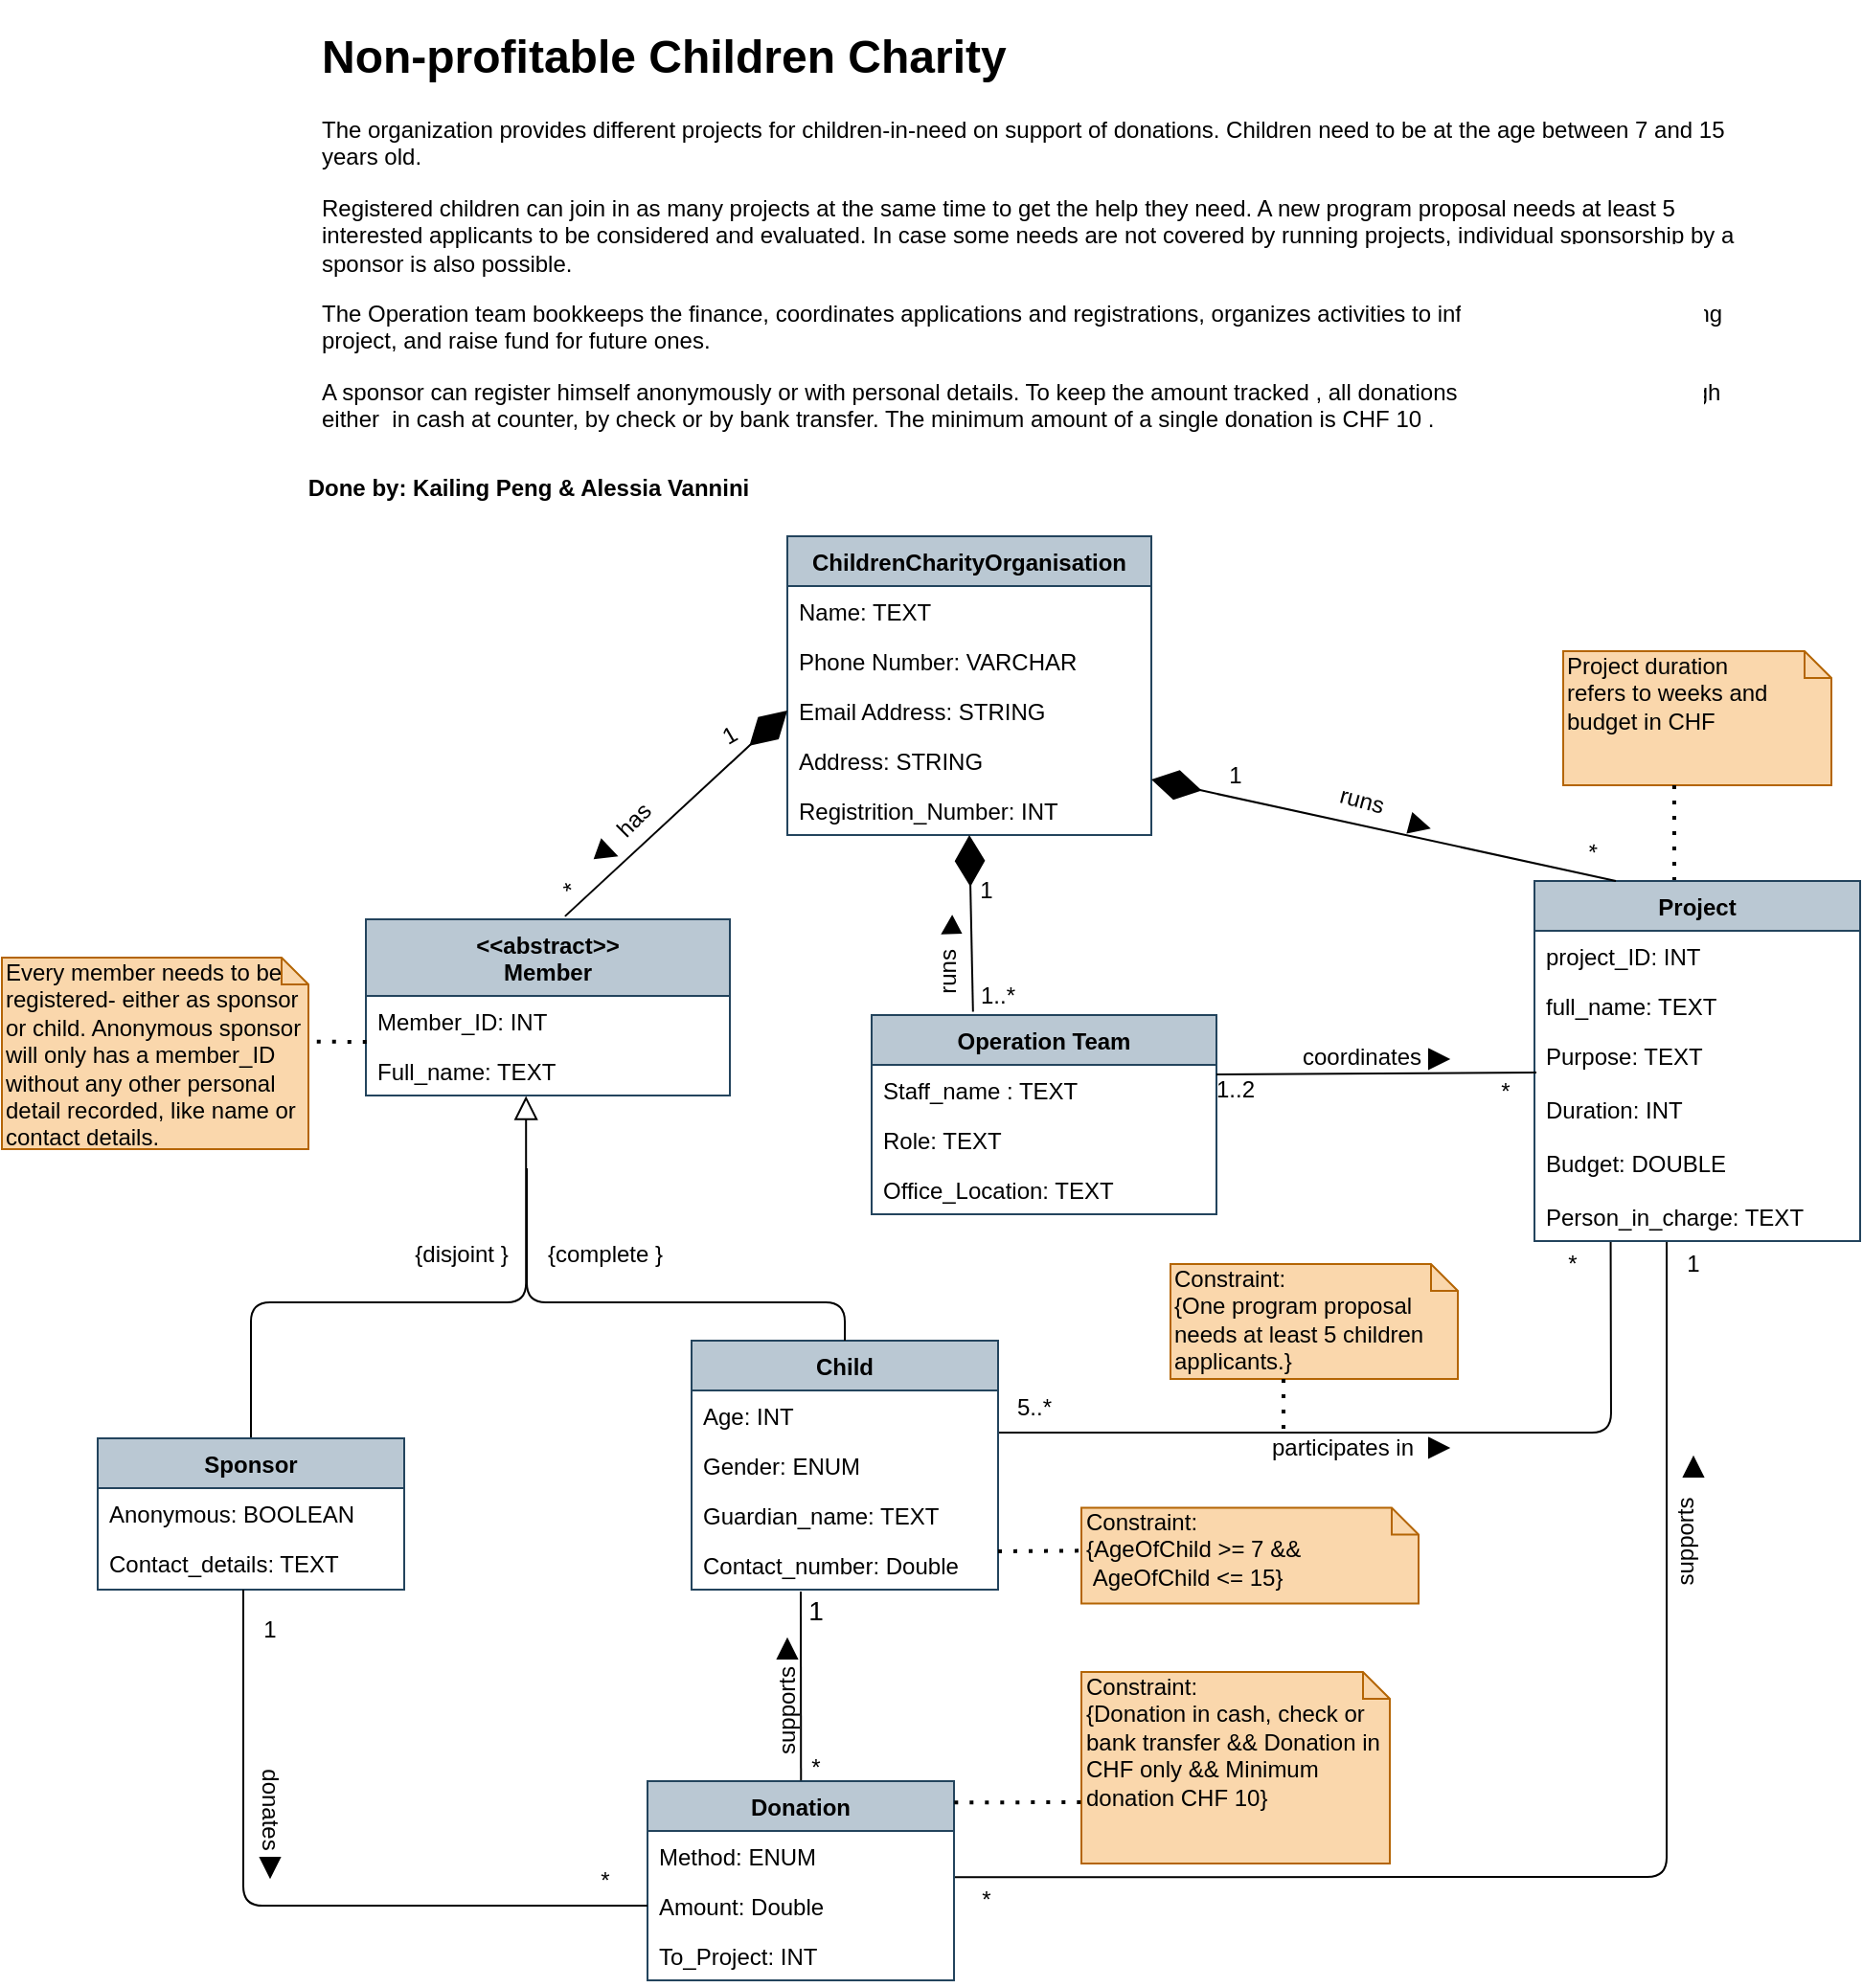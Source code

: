 <mxfile version="13.8.3" type="device"><diagram id="3w_7smm7l0KgoRX4Bl_s" name="Page-1"><mxGraphModel dx="1622" dy="764" grid="1" gridSize="10" guides="1" tooltips="1" connect="1" arrows="1" fold="1" page="1" pageScale="1" pageWidth="1654" pageHeight="1169" math="0" shadow="0"><root><mxCell id="0"/><mxCell id="1" parent="0"/><mxCell id="P89a4jLmQHlKGPO2Y_jE-14" value="Constraint:&lt;br&gt;{One program proposal needs at least 5 children applicants.}" style="shape=note;whiteSpace=wrap;html=1;size=14;verticalAlign=top;align=left;spacingTop=-6;fillColor=#fad7ac;strokeColor=#b46504;" parent="1" vertex="1"><mxGeometry x="940" y="720" width="150" height="60" as="geometry"/></mxCell><mxCell id="P89a4jLmQHlKGPO2Y_jE-15" value="coordinates" style="text;html=1;strokeColor=none;fillColor=none;align=center;verticalAlign=middle;whiteSpace=wrap;rounded=0;" parent="1" vertex="1"><mxGeometry x="1020" y="607" width="40" height="9" as="geometry"/></mxCell><mxCell id="P89a4jLmQHlKGPO2Y_jE-16" value="" style="endArrow=none;html=1;entryX=0.234;entryY=0.993;entryDx=0;entryDy=0;entryPerimeter=0;" parent="1" target="P89a4jLmQHlKGPO2Y_jE-109" edge="1"><mxGeometry width="50" height="50" relative="1" as="geometry"><mxPoint x="850" y="808" as="sourcePoint"/><mxPoint x="1200" y="710" as="targetPoint"/><Array as="points"><mxPoint x="1170" y="808"/></Array></mxGeometry></mxCell><mxCell id="P89a4jLmQHlKGPO2Y_jE-17" value="" style="endArrow=none;html=1;exitX=0.999;exitY=-0.073;exitDx=0;exitDy=0;entryX=0.406;entryY=1.015;entryDx=0;entryDy=0;entryPerimeter=0;exitPerimeter=0;" parent="1" source="P89a4jLmQHlKGPO2Y_jE-35" target="P89a4jLmQHlKGPO2Y_jE-109" edge="1"><mxGeometry width="50" height="50" relative="1" as="geometry"><mxPoint x="610" y="770" as="sourcePoint"/><mxPoint x="1190" y="720" as="targetPoint"/><Array as="points"><mxPoint x="1199" y="1040"/></Array></mxGeometry></mxCell><mxCell id="P89a4jLmQHlKGPO2Y_jE-1" value="ChildrenCharityOrganisation" style="swimlane;fontStyle=1;align=center;verticalAlign=top;childLayout=stackLayout;horizontal=1;startSize=26;horizontalStack=0;resizeParent=1;resizeLast=0;collapsible=1;marginBottom=0;rounded=0;shadow=0;strokeWidth=1;fillColor=#bac8d3;strokeColor=#23445d;" parent="1" vertex="1"><mxGeometry x="740" y="340" width="190" height="156" as="geometry"><mxRectangle x="230" y="140" width="160" height="26" as="alternateBounds"/></mxGeometry></mxCell><mxCell id="P89a4jLmQHlKGPO2Y_jE-2" value="Name: TEXT" style="text;align=left;verticalAlign=top;spacingLeft=4;spacingRight=4;overflow=hidden;rotatable=0;points=[[0,0.5],[1,0.5]];portConstraint=eastwest;" parent="P89a4jLmQHlKGPO2Y_jE-1" vertex="1"><mxGeometry y="26" width="190" height="26" as="geometry"/></mxCell><mxCell id="P89a4jLmQHlKGPO2Y_jE-3" value="Phone Number: VARCHAR" style="text;align=left;verticalAlign=top;spacingLeft=4;spacingRight=4;overflow=hidden;rotatable=0;points=[[0,0.5],[1,0.5]];portConstraint=eastwest;rounded=0;shadow=0;html=0;" parent="P89a4jLmQHlKGPO2Y_jE-1" vertex="1"><mxGeometry y="52" width="190" height="26" as="geometry"/></mxCell><mxCell id="P89a4jLmQHlKGPO2Y_jE-4" value="Email Address: STRING" style="text;align=left;verticalAlign=top;spacingLeft=4;spacingRight=4;overflow=hidden;rotatable=0;points=[[0,0.5],[1,0.5]];portConstraint=eastwest;rounded=0;shadow=0;html=0;" parent="P89a4jLmQHlKGPO2Y_jE-1" vertex="1"><mxGeometry y="78" width="190" height="26" as="geometry"/></mxCell><mxCell id="P89a4jLmQHlKGPO2Y_jE-5" value="Address: STRING" style="text;align=left;verticalAlign=top;spacingLeft=4;spacingRight=4;overflow=hidden;rotatable=0;points=[[0,0.5],[1,0.5]];portConstraint=eastwest;rounded=0;shadow=0;html=0;" parent="P89a4jLmQHlKGPO2Y_jE-1" vertex="1"><mxGeometry y="104" width="190" height="26" as="geometry"/></mxCell><mxCell id="P89a4jLmQHlKGPO2Y_jE-6" value="Registrition_Number: INT" style="text;align=left;verticalAlign=top;spacingLeft=4;spacingRight=4;overflow=hidden;rotatable=0;points=[[0,0.5],[1,0.5]];portConstraint=eastwest;rounded=0;shadow=0;html=0;" parent="P89a4jLmQHlKGPO2Y_jE-1" vertex="1"><mxGeometry y="130" width="190" height="26" as="geometry"/></mxCell><mxCell id="P89a4jLmQHlKGPO2Y_jE-41" value="&lt;&lt;abstract&gt;&gt;&#10;Member" style="swimlane;fontStyle=1;align=center;verticalAlign=top;childLayout=stackLayout;horizontal=1;startSize=40;horizontalStack=0;resizeParent=1;resizeParentMax=0;resizeLast=0;collapsible=1;marginBottom=0;fillColor=#bac8d3;strokeColor=#23445d;" parent="1" vertex="1"><mxGeometry x="520" y="540" width="190" height="92" as="geometry"/></mxCell><mxCell id="P89a4jLmQHlKGPO2Y_jE-42" value="Member_ID: INT&#10;" style="text;strokeColor=none;fillColor=none;align=left;verticalAlign=top;spacingLeft=4;spacingRight=4;overflow=hidden;rotatable=0;points=[[0,0.5],[1,0.5]];portConstraint=eastwest;" parent="P89a4jLmQHlKGPO2Y_jE-41" vertex="1"><mxGeometry y="40" width="190" height="26" as="geometry"/></mxCell><mxCell id="P89a4jLmQHlKGPO2Y_jE-44" value="Full_name: TEXT" style="text;strokeColor=none;fillColor=none;align=left;verticalAlign=top;spacingLeft=4;spacingRight=4;overflow=hidden;rotatable=0;points=[[0,0.5],[1,0.5]];portConstraint=eastwest;" parent="P89a4jLmQHlKGPO2Y_jE-41" vertex="1"><mxGeometry y="66" width="190" height="26" as="geometry"/></mxCell><mxCell id="P89a4jLmQHlKGPO2Y_jE-47" value="Child" style="swimlane;fontStyle=1;align=center;verticalAlign=top;childLayout=stackLayout;horizontal=1;startSize=26;horizontalStack=0;resizeParent=1;resizeLast=0;collapsible=1;marginBottom=0;rounded=0;shadow=0;strokeWidth=1;fillColor=#bac8d3;strokeColor=#23445d;" parent="1" vertex="1"><mxGeometry x="690" y="760" width="160" height="130" as="geometry"><mxRectangle x="340" y="380" width="170" height="26" as="alternateBounds"/></mxGeometry></mxCell><mxCell id="P89a4jLmQHlKGPO2Y_jE-48" value="Age: INT" style="text;align=left;verticalAlign=top;spacingLeft=4;spacingRight=4;overflow=hidden;rotatable=0;points=[[0,0.5],[1,0.5]];portConstraint=eastwest;" parent="P89a4jLmQHlKGPO2Y_jE-47" vertex="1"><mxGeometry y="26" width="160" height="26" as="geometry"/></mxCell><mxCell id="P89a4jLmQHlKGPO2Y_jE-49" value="Gender: ENUM" style="text;align=left;verticalAlign=top;spacingLeft=4;spacingRight=4;overflow=hidden;rotatable=0;points=[[0,0.5],[1,0.5]];portConstraint=eastwest;" parent="P89a4jLmQHlKGPO2Y_jE-47" vertex="1"><mxGeometry y="52" width="160" height="26" as="geometry"/></mxCell><mxCell id="P89a4jLmQHlKGPO2Y_jE-90" value="Guardian_name: TEXT" style="text;align=left;verticalAlign=top;spacingLeft=4;spacingRight=4;overflow=hidden;rotatable=0;points=[[0,0.5],[1,0.5]];portConstraint=eastwest;" parent="P89a4jLmQHlKGPO2Y_jE-47" vertex="1"><mxGeometry y="78" width="160" height="26" as="geometry"/></mxCell><mxCell id="P89a4jLmQHlKGPO2Y_jE-51" value="Contact_number: Double" style="text;align=left;verticalAlign=top;spacingLeft=4;spacingRight=4;overflow=hidden;rotatable=0;points=[[0,0.5],[1,0.5]];portConstraint=eastwest;" parent="P89a4jLmQHlKGPO2Y_jE-47" vertex="1"><mxGeometry y="104" width="160" height="26" as="geometry"/></mxCell><mxCell id="P89a4jLmQHlKGPO2Y_jE-25" value="&lt;div&gt;Project duration &lt;br&gt;&lt;/div&gt;&lt;div&gt;refers to weeks and budget in CHF&amp;nbsp;&lt;br&gt;&lt;/div&gt;" style="shape=note;whiteSpace=wrap;html=1;size=14;verticalAlign=top;align=left;spacingTop=-6;fillColor=#fad7ac;strokeColor=#b46504;" parent="1" vertex="1"><mxGeometry x="1145" y="400" width="140" height="70" as="geometry"/></mxCell><mxCell id="P89a4jLmQHlKGPO2Y_jE-26" value="" style="endArrow=none;dashed=1;html=1;dashPattern=1 3;strokeWidth=2;entryX=0.414;entryY=1;entryDx=0;entryDy=0;entryPerimeter=0;" parent="1" target="P89a4jLmQHlKGPO2Y_jE-25" edge="1"><mxGeometry width="50" height="50" relative="1" as="geometry"><mxPoint x="1203" y="520" as="sourcePoint"/><mxPoint x="1197" y="440" as="targetPoint"/></mxGeometry></mxCell><mxCell id="P89a4jLmQHlKGPO2Y_jE-31" value="&lt;h1&gt;Non-profitable Children Charity&lt;br&gt;&lt;/h1&gt;&lt;p&gt;The organization provides different projects for children-in-need on support of donations. Children need to be at the age between 7 and 15 years old.&amp;nbsp;&lt;/p&gt;&lt;p&gt;Registered children can join in as many projects at the same time to get the help they need. A new program proposal needs at least 5 interested applicants to be considered and evaluated. In case some needs are not covered by running projects, individual sponsorship by a sponsor is also possible. &lt;br&gt;&lt;/p&gt;&lt;p&gt;The Operation team bookkeeps the finance, coordinates applications and registrations, organizes activities to inform sponsors of on-going project, and raise fund for future ones.&lt;/p&gt;&lt;p&gt;A sponsor can register himself anonymously or with personal details. To keep the amount tracked , all donations need to be made through either&amp;nbsp; in cash at counter, by check or by bank transfer. The minimum amount of a single donation is CHF 10 .&amp;nbsp;&amp;nbsp;&lt;/p&gt;" style="text;html=1;strokeColor=none;fillColor=none;spacing=5;spacingTop=-20;whiteSpace=wrap;overflow=hidden;rounded=0;" parent="1" vertex="1"><mxGeometry x="492" y="70" width="756" height="220" as="geometry"/></mxCell><mxCell id="P89a4jLmQHlKGPO2Y_jE-38" value="donates " style="text;html=1;strokeColor=none;fillColor=none;align=center;verticalAlign=middle;whiteSpace=wrap;rounded=0;rotation=90;" parent="1" vertex="1"><mxGeometry x="440" y="990" width="60" height="30" as="geometry"/></mxCell><mxCell id="P89a4jLmQHlKGPO2Y_jE-20" value="Project" style="swimlane;fontStyle=1;align=center;verticalAlign=middle;childLayout=stackLayout;horizontal=1;startSize=26;horizontalStack=0;resizeParent=1;resizeParentMax=0;resizeLast=0;collapsible=1;marginBottom=0;fillColor=#bac8d3;strokeColor=#23445d;" parent="1" vertex="1"><mxGeometry x="1130" y="520" width="170" height="188" as="geometry"/></mxCell><mxCell id="P89a4jLmQHlKGPO2Y_jE-21" value="project_ID: INT" style="text;strokeColor=none;fillColor=none;align=left;verticalAlign=top;spacingLeft=4;spacingRight=4;overflow=hidden;rotatable=0;points=[[0,0.5],[1,0.5]];portConstraint=eastwest;" parent="P89a4jLmQHlKGPO2Y_jE-20" vertex="1"><mxGeometry y="26" width="170" height="26" as="geometry"/></mxCell><mxCell id="P89a4jLmQHlKGPO2Y_jE-54" value="full_name: TEXT" style="text;strokeColor=none;fillColor=none;align=left;verticalAlign=top;spacingLeft=4;spacingRight=4;overflow=hidden;rotatable=0;points=[[0,0.5],[1,0.5]];portConstraint=eastwest;" parent="P89a4jLmQHlKGPO2Y_jE-20" vertex="1"><mxGeometry y="52" width="170" height="26" as="geometry"/></mxCell><mxCell id="P89a4jLmQHlKGPO2Y_jE-22" value="Purpose: TEXT" style="text;strokeColor=none;fillColor=none;align=left;verticalAlign=top;spacingLeft=4;spacingRight=4;overflow=hidden;rotatable=0;points=[[0,0.5],[1,0.5]];portConstraint=eastwest;" parent="P89a4jLmQHlKGPO2Y_jE-20" vertex="1"><mxGeometry y="78" width="170" height="28" as="geometry"/></mxCell><mxCell id="P89a4jLmQHlKGPO2Y_jE-23" value="Duration: INT" style="text;strokeColor=none;fillColor=none;align=left;verticalAlign=top;spacingLeft=4;spacingRight=4;overflow=hidden;rotatable=0;points=[[0,0.5],[1,0.5]];portConstraint=eastwest;" parent="P89a4jLmQHlKGPO2Y_jE-20" vertex="1"><mxGeometry y="106" width="170" height="28" as="geometry"/></mxCell><mxCell id="P89a4jLmQHlKGPO2Y_jE-24" value="Budget: DOUBLE" style="text;strokeColor=none;fillColor=none;align=left;verticalAlign=top;spacingLeft=4;spacingRight=4;overflow=hidden;rotatable=0;points=[[0,0.5],[1,0.5]];portConstraint=eastwest;" parent="P89a4jLmQHlKGPO2Y_jE-20" vertex="1"><mxGeometry y="134" width="170" height="28" as="geometry"/></mxCell><mxCell id="P89a4jLmQHlKGPO2Y_jE-109" value="Person_in_charge: TEXT" style="text;align=left;verticalAlign=top;spacingLeft=4;spacingRight=4;overflow=hidden;rotatable=0;points=[[0,0.5],[1,0.5]];portConstraint=eastwest;rounded=0;shadow=0;html=0;" parent="P89a4jLmQHlKGPO2Y_jE-20" vertex="1"><mxGeometry y="162" width="170" height="26" as="geometry"/></mxCell><mxCell id="P89a4jLmQHlKGPO2Y_jE-57" value="Every member needs to be registered- either as sponsor or child. Anonymous sponsor will only has a member_ID without any other personal detail recorded, like name or contact details." style="shape=note;whiteSpace=wrap;html=1;size=14;verticalAlign=top;align=left;spacingTop=-6;fillColor=#fad7ac;strokeColor=#b46504;" parent="1" vertex="1"><mxGeometry x="330" y="560" width="160" height="100" as="geometry"/></mxCell><mxCell id="P89a4jLmQHlKGPO2Y_jE-58" value="" style="endArrow=none;dashed=1;html=1;dashPattern=1 3;strokeWidth=2;exitX=0.002;exitY=-0.075;exitDx=0;exitDy=0;exitPerimeter=0;entryX=1;entryY=0.438;entryDx=0;entryDy=0;entryPerimeter=0;" parent="1" source="P89a4jLmQHlKGPO2Y_jE-44" target="P89a4jLmQHlKGPO2Y_jE-57" edge="1"><mxGeometry width="50" height="50" relative="1" as="geometry"><mxPoint x="530" y="615.0" as="sourcePoint"/><mxPoint x="441.76" y="615" as="targetPoint"/></mxGeometry></mxCell><mxCell id="P89a4jLmQHlKGPO2Y_jE-64" value="" style="endArrow=block;html=1;edgeStyle=orthogonalEdgeStyle;entryX=0.44;entryY=1.012;entryDx=0;entryDy=0;entryPerimeter=0;endFill=0;endSize=10;" parent="1" source="P89a4jLmQHlKGPO2Y_jE-27" target="P89a4jLmQHlKGPO2Y_jE-44" edge="1"><mxGeometry width="50" height="50" relative="1" as="geometry"><mxPoint x="380.0" y="911" as="sourcePoint"/><mxPoint x="602.84" y="658.702" as="targetPoint"/><Array as="points"><mxPoint x="460" y="740"/><mxPoint x="604" y="740"/></Array></mxGeometry></mxCell><mxCell id="P89a4jLmQHlKGPO2Y_jE-65" value="" style="endArrow=none;html=1;edgeStyle=orthogonalEdgeStyle;exitX=0.5;exitY=0;exitDx=0;exitDy=0;endFill=0;" parent="1" source="P89a4jLmQHlKGPO2Y_jE-47" edge="1"><mxGeometry width="50" height="50" relative="1" as="geometry"><mxPoint x="470" y="740" as="sourcePoint"/><mxPoint x="604" y="670" as="targetPoint"/><Array as="points"><mxPoint x="770" y="740"/><mxPoint x="604" y="740"/></Array></mxGeometry></mxCell><mxCell id="P89a4jLmQHlKGPO2Y_jE-71" value="{complete }" style="text;html=1;strokeColor=none;fillColor=none;align=center;verticalAlign=middle;whiteSpace=wrap;rounded=0;" parent="1" vertex="1"><mxGeometry x="610" y="710" width="70" height="10" as="geometry"/></mxCell><mxCell id="P89a4jLmQHlKGPO2Y_jE-74" value="*" style="text;html=1;strokeColor=none;fillColor=none;align=center;verticalAlign=middle;whiteSpace=wrap;rounded=0;rotation=-25;" parent="1" vertex="1"><mxGeometry x="616" y="520" width="20" height="10" as="geometry"/></mxCell><mxCell id="P89a4jLmQHlKGPO2Y_jE-75" value="&lt;font style=&quot;font-size: 12px&quot;&gt;1&lt;/font&gt;" style="text;html=1;strokeColor=none;fillColor=none;align=center;verticalAlign=middle;whiteSpace=wrap;rounded=0;rotation=-30;" parent="1" vertex="1"><mxGeometry x="700" y="439" width="20" height="10" as="geometry"/></mxCell><mxCell id="P89a4jLmQHlKGPO2Y_jE-77" value="&lt;font style=&quot;font-size: 12px&quot;&gt;1&lt;/font&gt;" style="text;html=1;strokeColor=none;fillColor=none;align=center;verticalAlign=middle;whiteSpace=wrap;rounded=0;" parent="1" vertex="1"><mxGeometry x="834" y="520" width="20" height="10" as="geometry"/></mxCell><mxCell id="P89a4jLmQHlKGPO2Y_jE-78" value="&lt;font style=&quot;font-size: 12px&quot;&gt;1..*&lt;/font&gt;" style="text;html=1;strokeColor=none;fillColor=none;align=center;verticalAlign=middle;whiteSpace=wrap;rounded=0;" parent="1" vertex="1"><mxGeometry x="840" y="575" width="20" height="10" as="geometry"/></mxCell><mxCell id="P89a4jLmQHlKGPO2Y_jE-79" value="*" style="text;html=1;strokeColor=none;fillColor=none;align=center;verticalAlign=middle;whiteSpace=wrap;rounded=0;rotation=15;" parent="1" vertex="1"><mxGeometry x="1150" y="500" width="20" height="10" as="geometry"/></mxCell><mxCell id="P89a4jLmQHlKGPO2Y_jE-80" value="&lt;font style=&quot;font-size: 12px&quot;&gt;1&lt;/font&gt;" style="text;html=1;strokeColor=none;fillColor=none;align=center;verticalAlign=middle;whiteSpace=wrap;rounded=0;" parent="1" vertex="1"><mxGeometry x="964" y="460" width="20" height="10" as="geometry"/></mxCell><mxCell id="P89a4jLmQHlKGPO2Y_jE-81" value="*" style="text;html=1;strokeColor=none;fillColor=none;align=center;verticalAlign=middle;whiteSpace=wrap;rounded=0;" parent="1" vertex="1"><mxGeometry x="635" y="1037" width="20" height="10" as="geometry"/></mxCell><mxCell id="P89a4jLmQHlKGPO2Y_jE-82" value="&lt;font style=&quot;font-size: 14px&quot;&gt;1&lt;/font&gt;" style="text;html=1;strokeColor=none;fillColor=none;align=center;verticalAlign=middle;whiteSpace=wrap;rounded=0;" parent="1" vertex="1"><mxGeometry x="745" y="896" width="20" height="10" as="geometry"/></mxCell><mxCell id="P89a4jLmQHlKGPO2Y_jE-83" value="*" style="text;html=1;strokeColor=none;fillColor=none;align=center;verticalAlign=middle;whiteSpace=wrap;rounded=0;" parent="1" vertex="1"><mxGeometry x="834" y="1047" width="20" height="10" as="geometry"/></mxCell><mxCell id="P89a4jLmQHlKGPO2Y_jE-84" value="1" style="text;html=1;strokeColor=none;fillColor=none;align=center;verticalAlign=middle;whiteSpace=wrap;rounded=0;" parent="1" vertex="1"><mxGeometry x="1203" y="715" width="20" height="10" as="geometry"/></mxCell><mxCell id="P89a4jLmQHlKGPO2Y_jE-85" value="{disjoint }" style="text;html=1;strokeColor=none;fillColor=none;align=center;verticalAlign=middle;whiteSpace=wrap;rounded=0;" parent="1" vertex="1"><mxGeometry x="540" y="710" width="60" height="10" as="geometry"/></mxCell><mxCell id="P89a4jLmQHlKGPO2Y_jE-87" value="&lt;div&gt;Constraint:&lt;/div&gt;{Donation in cash, check or bank transfer &amp;amp;&amp;amp; Donation in CHF only &amp;amp;&amp;amp; Minimum donation CHF 10}" style="shape=note;whiteSpace=wrap;html=1;size=14;verticalAlign=top;align=left;spacingTop=-6;fillColor=#fad7ac;strokeColor=#b46504;" parent="1" vertex="1"><mxGeometry x="893.5" y="933" width="161" height="100" as="geometry"/></mxCell><mxCell id="P89a4jLmQHlKGPO2Y_jE-99" value="participates in" style="text;html=1;strokeColor=none;fillColor=none;align=center;verticalAlign=middle;whiteSpace=wrap;rounded=0;" parent="1" vertex="1"><mxGeometry x="970" y="811" width="120" height="10" as="geometry"/></mxCell><mxCell id="P89a4jLmQHlKGPO2Y_jE-101" value="" style="endArrow=none;dashed=1;html=1;dashPattern=1 3;strokeWidth=2;" parent="1" edge="1"><mxGeometry width="50" height="50" relative="1" as="geometry"><mxPoint x="999" y="780" as="sourcePoint"/><mxPoint x="999" y="810" as="targetPoint"/></mxGeometry></mxCell><mxCell id="P89a4jLmQHlKGPO2Y_jE-102" value="&lt;font style=&quot;font-size: 12px&quot;&gt;5..*&lt;/font&gt;" style="text;html=1;strokeColor=none;fillColor=none;align=center;verticalAlign=middle;whiteSpace=wrap;rounded=0;" parent="1" vertex="1"><mxGeometry x="859" y="790" width="20" height="10" as="geometry"/></mxCell><mxCell id="P89a4jLmQHlKGPO2Y_jE-104" value="" style="triangle;whiteSpace=wrap;html=1;fillColor=#000000;" parent="1" vertex="1"><mxGeometry x="1075" y="608" width="10" height="10" as="geometry"/></mxCell><mxCell id="P89a4jLmQHlKGPO2Y_jE-105" value="&lt;font style=&quot;font-size: 12px&quot;&gt;1..2&lt;/font&gt;" style="text;html=1;strokeColor=none;fillColor=none;align=center;verticalAlign=middle;whiteSpace=wrap;rounded=0;" parent="1" vertex="1"><mxGeometry x="964" y="624" width="20" height="10" as="geometry"/></mxCell><mxCell id="P89a4jLmQHlKGPO2Y_jE-106" value="*" style="text;html=1;strokeColor=none;fillColor=none;align=center;verticalAlign=middle;whiteSpace=wrap;rounded=0;" parent="1" vertex="1"><mxGeometry x="1105" y="625" width="20" height="10" as="geometry"/></mxCell><mxCell id="P89a4jLmQHlKGPO2Y_jE-113" value="runs" style="text;html=1;strokeColor=none;fillColor=none;align=center;verticalAlign=middle;whiteSpace=wrap;rounded=0;rotation=15;" parent="1" vertex="1"><mxGeometry x="1000.04" y="470" width="79.96" height="16" as="geometry"/></mxCell><mxCell id="P89a4jLmQHlKGPO2Y_jE-114" value="" style="triangle;whiteSpace=wrap;html=1;fillColor=#000000;rotation=15;" parent="1" vertex="1"><mxGeometry x="1065" y="486" width="10" height="10" as="geometry"/></mxCell><mxCell id="P89a4jLmQHlKGPO2Y_jE-119" value="supports" style="text;html=1;strokeColor=none;fillColor=none;align=center;verticalAlign=middle;whiteSpace=wrap;rounded=0;rotation=-90;" parent="1" vertex="1"><mxGeometry x="1178.94" y="847.22" width="60" height="35.19" as="geometry"/></mxCell><mxCell id="P89a4jLmQHlKGPO2Y_jE-123" value="supports" style="text;html=1;strokeColor=none;fillColor=none;align=center;verticalAlign=middle;whiteSpace=wrap;rounded=0;rotation=-90;" parent="1" vertex="1"><mxGeometry x="715" y="933" width="50" height="40" as="geometry"/></mxCell><mxCell id="P89a4jLmQHlKGPO2Y_jE-124" value="*" style="text;html=1;strokeColor=none;fillColor=none;align=center;verticalAlign=middle;whiteSpace=wrap;rounded=0;" parent="1" vertex="1"><mxGeometry x="745" y="978" width="20" height="10" as="geometry"/></mxCell><mxCell id="P89a4jLmQHlKGPO2Y_jE-27" value="Sponsor" style="swimlane;fontStyle=1;align=center;verticalAlign=top;childLayout=stackLayout;horizontal=1;startSize=26;horizontalStack=0;resizeParent=1;resizeLast=0;collapsible=1;marginBottom=0;rounded=0;shadow=0;strokeWidth=1;fillColor=#bac8d3;strokeColor=#23445d;" parent="1" vertex="1"><mxGeometry x="380" y="811" width="160" height="79" as="geometry"><mxRectangle x="130" y="380" width="160" height="26" as="alternateBounds"/></mxGeometry></mxCell><mxCell id="P89a4jLmQHlKGPO2Y_jE-28" value="Anonymous: BOOLEAN" style="text;align=left;verticalAlign=top;spacingLeft=4;spacingRight=4;overflow=hidden;rotatable=0;points=[[0,0.5],[1,0.5]];portConstraint=eastwest;" parent="P89a4jLmQHlKGPO2Y_jE-27" vertex="1"><mxGeometry y="26" width="160" height="26" as="geometry"/></mxCell><mxCell id="P89a4jLmQHlKGPO2Y_jE-30" value="Contact_details: TEXT" style="text;align=left;verticalAlign=top;spacingLeft=4;spacingRight=4;overflow=hidden;rotatable=0;points=[[0,0.5],[1,0.5]];portConstraint=eastwest;" parent="P89a4jLmQHlKGPO2Y_jE-27" vertex="1"><mxGeometry y="52" width="160" height="26" as="geometry"/></mxCell><mxCell id="EKyTZLaUFLHBCFAixHSq-6" value="" style="endArrow=diamondThin;endFill=1;endSize=24;html=1;entryX=0;entryY=0.5;entryDx=0;entryDy=0;exitX=0.547;exitY=-0.017;exitDx=0;exitDy=0;exitPerimeter=0;" parent="1" source="P89a4jLmQHlKGPO2Y_jE-41" target="P89a4jLmQHlKGPO2Y_jE-4" edge="1"><mxGeometry width="160" relative="1" as="geometry"><mxPoint x="710" y="600" as="sourcePoint"/><mxPoint x="870" y="600" as="targetPoint"/></mxGeometry></mxCell><mxCell id="EKyTZLaUFLHBCFAixHSq-9" value="" style="endArrow=diamondThin;endFill=1;endSize=24;html=1;exitX=0.294;exitY=-0.017;exitDx=0;exitDy=0;exitPerimeter=0;" parent="1" source="P89a4jLmQHlKGPO2Y_jE-7" edge="1"><mxGeometry width="160" relative="1" as="geometry"><mxPoint x="710" y="650" as="sourcePoint"/><mxPoint x="835" y="496" as="targetPoint"/></mxGeometry></mxCell><mxCell id="P89a4jLmQHlKGPO2Y_jE-7" value="Operation Team" style="swimlane;fontStyle=1;align=center;verticalAlign=top;childLayout=stackLayout;horizontal=1;startSize=26;horizontalStack=0;resizeParent=1;resizeLast=0;collapsible=1;marginBottom=0;rounded=0;shadow=0;strokeWidth=1;fillColor=#bac8d3;strokeColor=#23445d;" parent="1" vertex="1"><mxGeometry x="784" y="590" width="180" height="104" as="geometry"><mxRectangle x="550" y="140" width="160" height="26" as="alternateBounds"/></mxGeometry></mxCell><mxCell id="P89a4jLmQHlKGPO2Y_jE-8" value="Staff_name : TEXT" style="text;align=left;verticalAlign=top;spacingLeft=4;spacingRight=4;overflow=hidden;rotatable=0;points=[[0,0.5],[1,0.5]];portConstraint=eastwest;" parent="P89a4jLmQHlKGPO2Y_jE-7" vertex="1"><mxGeometry y="26" width="180" height="26" as="geometry"/></mxCell><mxCell id="P89a4jLmQHlKGPO2Y_jE-110" value="Role: TEXT" style="text;align=left;verticalAlign=top;spacingLeft=4;spacingRight=4;overflow=hidden;rotatable=0;points=[[0,0.5],[1,0.5]];portConstraint=eastwest;" parent="P89a4jLmQHlKGPO2Y_jE-7" vertex="1"><mxGeometry y="52" width="180" height="26" as="geometry"/></mxCell><mxCell id="P89a4jLmQHlKGPO2Y_jE-11" value="Office_Location: TEXT" style="text;align=left;verticalAlign=top;spacingLeft=4;spacingRight=4;overflow=hidden;rotatable=0;points=[[0,0.5],[1,0.5]];portConstraint=eastwest;" parent="P89a4jLmQHlKGPO2Y_jE-7" vertex="1"><mxGeometry y="78" width="180" height="26" as="geometry"/></mxCell><mxCell id="EKyTZLaUFLHBCFAixHSq-11" value="" style="endArrow=diamondThin;endFill=1;endSize=24;html=1;exitX=0.25;exitY=0;exitDx=0;exitDy=0;" parent="1" source="P89a4jLmQHlKGPO2Y_jE-20" edge="1"><mxGeometry width="160" relative="1" as="geometry"><mxPoint x="710" y="620" as="sourcePoint"/><mxPoint x="930" y="467" as="targetPoint"/></mxGeometry></mxCell><mxCell id="EKyTZLaUFLHBCFAixHSq-17" value="runs" style="text;html=1;strokeColor=none;fillColor=none;align=center;verticalAlign=middle;whiteSpace=wrap;rounded=0;rotation=-90;" parent="1" vertex="1"><mxGeometry x="800" y="559" width="48.43" height="16" as="geometry"/></mxCell><mxCell id="EKyTZLaUFLHBCFAixHSq-18" value="" style="triangle;whiteSpace=wrap;html=1;fillColor=#000000;rotation=30;" parent="1" vertex="1"><mxGeometry x="823" y="540" width="8" height="10" as="geometry"/></mxCell><mxCell id="EKyTZLaUFLHBCFAixHSq-19" value="&lt;div&gt;has&lt;/div&gt;" style="text;html=1;strokeColor=none;fillColor=none;align=center;verticalAlign=middle;whiteSpace=wrap;rounded=0;rotation=-45;" parent="1" vertex="1"><mxGeometry x="636" y="480" width="48.43" height="16" as="geometry"/></mxCell><mxCell id="EKyTZLaUFLHBCFAixHSq-20" value="" style="triangle;whiteSpace=wrap;html=1;fillColor=#000000;rotation=20;" parent="1" vertex="1"><mxGeometry x="641" y="500" width="10" height="10" as="geometry"/></mxCell><mxCell id="EKyTZLaUFLHBCFAixHSq-21" value="" style="endArrow=none;html=1;entryX=0.006;entryY=0.786;entryDx=0;entryDy=0;entryPerimeter=0;exitX=1;exitY=0.192;exitDx=0;exitDy=0;exitPerimeter=0;" parent="1" source="P89a4jLmQHlKGPO2Y_jE-8" target="P89a4jLmQHlKGPO2Y_jE-22" edge="1"><mxGeometry width="50" height="50" relative="1" as="geometry"><mxPoint x="980" y="620" as="sourcePoint"/><mxPoint x="820" y="650" as="targetPoint"/></mxGeometry></mxCell><mxCell id="EKyTZLaUFLHBCFAixHSq-25" value="" style="triangle;whiteSpace=wrap;html=1;fillColor=#000000;" parent="1" vertex="1"><mxGeometry x="1075" y="811" width="10" height="10" as="geometry"/></mxCell><mxCell id="EKyTZLaUFLHBCFAixHSq-27" value="" style="triangle;whiteSpace=wrap;html=1;fillColor=#000000;rotation=-90;" parent="1" vertex="1"><mxGeometry x="1208" y="821" width="10" height="10" as="geometry"/></mxCell><mxCell id="EKyTZLaUFLHBCFAixHSq-29" value="Constraint:&lt;br&gt;&lt;div&gt;{AgeOfChild &amp;gt;= 7 &amp;amp;&amp;amp; &lt;br&gt;&lt;/div&gt;&lt;div&gt;&amp;nbsp;AgeOfChild &amp;lt;= 15}&lt;/div&gt;" style="shape=note;whiteSpace=wrap;html=1;size=14;verticalAlign=top;align=left;spacingTop=-6;fillColor=#fad7ac;strokeColor=#b46504;" parent="1" vertex="1"><mxGeometry x="893.5" y="847.22" width="176" height="50" as="geometry"/></mxCell><mxCell id="P89a4jLmQHlKGPO2Y_jE-33" value="Donation" style="swimlane;fontStyle=1;align=center;verticalAlign=top;childLayout=stackLayout;horizontal=1;startSize=26;horizontalStack=0;resizeParent=1;resizeParentMax=0;resizeLast=0;collapsible=1;marginBottom=0;fillColor=#bac8d3;strokeColor=#23445d;" parent="1" vertex="1"><mxGeometry x="667" y="990" width="160" height="104" as="geometry"/></mxCell><mxCell id="P89a4jLmQHlKGPO2Y_jE-34" value="Method: ENUM" style="text;strokeColor=none;fillColor=none;align=left;verticalAlign=top;spacingLeft=4;spacingRight=4;overflow=hidden;rotatable=0;points=[[0,0.5],[1,0.5]];portConstraint=eastwest;" parent="P89a4jLmQHlKGPO2Y_jE-33" vertex="1"><mxGeometry y="26" width="160" height="26" as="geometry"/></mxCell><mxCell id="P89a4jLmQHlKGPO2Y_jE-35" value="Amount: Double" style="text;strokeColor=none;fillColor=none;align=left;verticalAlign=top;spacingLeft=4;spacingRight=4;overflow=hidden;rotatable=0;points=[[0,0.5],[1,0.5]];portConstraint=eastwest;" parent="P89a4jLmQHlKGPO2Y_jE-33" vertex="1"><mxGeometry y="52" width="160" height="26" as="geometry"/></mxCell><mxCell id="P89a4jLmQHlKGPO2Y_jE-36" value="To_Project: INT" style="text;strokeColor=none;fillColor=none;align=left;verticalAlign=top;spacingLeft=4;spacingRight=4;overflow=hidden;rotatable=0;points=[[0,0.5],[1,0.5]];portConstraint=eastwest;" parent="P89a4jLmQHlKGPO2Y_jE-33" vertex="1"><mxGeometry y="78" width="160" height="26" as="geometry"/></mxCell><mxCell id="EKyTZLaUFLHBCFAixHSq-30" value="" style="endArrow=none;html=1;exitX=0;exitY=0.5;exitDx=0;exitDy=0;" parent="1" source="P89a4jLmQHlKGPO2Y_jE-35" edge="1"><mxGeometry width="50" height="50" relative="1" as="geometry"><mxPoint x="840" y="880" as="sourcePoint"/><mxPoint x="456" y="890" as="targetPoint"/><Array as="points"><mxPoint x="456" y="1055"/></Array></mxGeometry></mxCell><mxCell id="EKyTZLaUFLHBCFAixHSq-31" value="&lt;font style=&quot;font-size: 12px&quot;&gt;1&lt;/font&gt;" style="text;html=1;strokeColor=none;fillColor=none;align=center;verticalAlign=middle;whiteSpace=wrap;rounded=0;" parent="1" vertex="1"><mxGeometry x="460" y="906" width="20" height="10" as="geometry"/></mxCell><mxCell id="EKyTZLaUFLHBCFAixHSq-32" value="" style="endArrow=none;html=1;entryX=0.106;entryY=1.167;entryDx=0;entryDy=0;entryPerimeter=0;" parent="1" target="P89a4jLmQHlKGPO2Y_jE-124" edge="1"><mxGeometry width="50" height="50" relative="1" as="geometry"><mxPoint x="747" y="891" as="sourcePoint"/><mxPoint x="747" y="992" as="targetPoint"/></mxGeometry></mxCell><mxCell id="EKyTZLaUFLHBCFAixHSq-40" value="" style="triangle;whiteSpace=wrap;html=1;fillColor=#000000;rotation=90;" parent="1" vertex="1"><mxGeometry x="465" y="1030" width="10" height="10" as="geometry"/></mxCell><mxCell id="EKyTZLaUFLHBCFAixHSq-41" value="" style="triangle;whiteSpace=wrap;html=1;fillColor=#000000;rotation=-90;" parent="1" vertex="1"><mxGeometry x="735" y="916" width="10" height="10" as="geometry"/></mxCell><mxCell id="EKyTZLaUFLHBCFAixHSq-42" value="" style="endArrow=none;dashed=1;html=1;dashPattern=1 3;strokeWidth=2;entryX=0.003;entryY=0.68;entryDx=0;entryDy=0;entryPerimeter=0;exitX=1.001;exitY=0.107;exitDx=0;exitDy=0;exitPerimeter=0;" parent="1" source="P89a4jLmQHlKGPO2Y_jE-33" target="P89a4jLmQHlKGPO2Y_jE-87" edge="1"><mxGeometry width="50" height="50" relative="1" as="geometry"><mxPoint x="830" y="1001" as="sourcePoint"/><mxPoint x="890" y="1000" as="targetPoint"/></mxGeometry></mxCell><mxCell id="EKyTZLaUFLHBCFAixHSq-43" value="" style="endArrow=none;dashed=1;html=1;dashPattern=1 3;strokeWidth=2;exitX=1;exitY=0.231;exitDx=0;exitDy=0;exitPerimeter=0;entryX=-0.006;entryY=0.449;entryDx=0;entryDy=0;entryPerimeter=0;" parent="1" target="EKyTZLaUFLHBCFAixHSq-29" edge="1"><mxGeometry width="50" height="50" relative="1" as="geometry"><mxPoint x="850" y="870.006" as="sourcePoint"/><mxPoint x="890" y="870" as="targetPoint"/></mxGeometry></mxCell><mxCell id="EKyTZLaUFLHBCFAixHSq-44" value="&lt;b&gt;Done by: Kailing Peng &amp;amp; Alessia Vannini&lt;/b&gt;" style="text;html=1;strokeColor=none;fillColor=none;align=center;verticalAlign=middle;whiteSpace=wrap;rounded=0;" parent="1" vertex="1"><mxGeometry x="475" y="300" width="260" height="30" as="geometry"/></mxCell><mxCell id="A1K9vrLqL860n7fLKlkR-1" value="*" style="text;html=1;strokeColor=none;fillColor=none;align=center;verticalAlign=middle;whiteSpace=wrap;rounded=0;" parent="1" vertex="1"><mxGeometry x="1140" y="715" width="20" height="10" as="geometry"/></mxCell></root></mxGraphModel></diagram></mxfile>